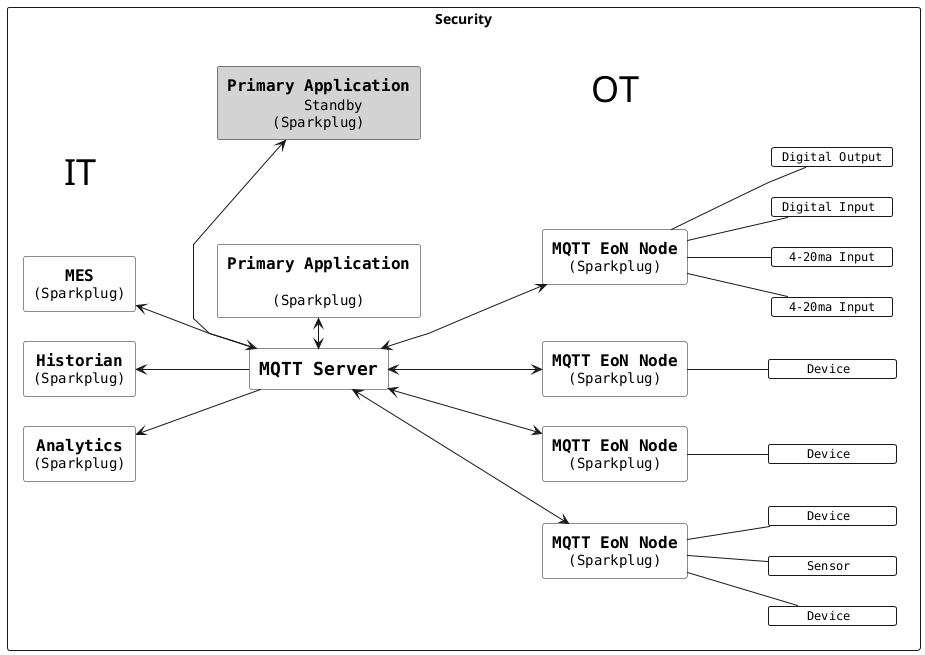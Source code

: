 @startuml
/'
 ' The "left to right direction" directive below changes how the engine renders the diagram. 
 '  
 ' Since the default layout is "top to bottom", we need to specify directions that take into account
 ' the global change in orientation. So, below, "right" means "up" and "up" means "left".
 '
 ' The order of the associations also influences the rendering order.
 '
 ' Unfortunately, the AsciiDoctor PlantUML plugin dfoes not invoke the PlantUMP pre-processor.
 ' The consequence is that we have lots of redundant markup instead of clean procedures below.
 '/
left to right direction 
hide stereotype
skinparam linetype polyline
skinparam nodesep 30
skinparam ranksep 40
skinparam defaultTextAlignment center
skinparam monochrome true

skinparam rectangle {
	BackgroundColor #white
}

skinparam rectangle<<standby>> {
	BackgroundColor #lightgrey
}

skinparam rectangle<<textBlock>> {
	BackgroundColor #white
	BorderThickness 0
	BorderColor transparent
	FontSize 36
	Shadowing false
}

skinparam rectangle<<spacer>> {
	BackgroundColor #white
	FontColor #white
	BorderThickness 0
	BorderColor transparent
	FontSize 36
	Shadowing 0.0
}


skinparam card {
	BackgroundColor #white
    FontSize 12
    BorderThickness 1
    Padding 0
}

skinparam package {
    Style rectangle
}


package "Security" {

	together {
		rectangle SCADA [
			===""Primary Application""
	    	"" ""
			""(Sparkplug)""
		]
		rectangle SCADAStandby<<standby>> [
			===""Primary Application""
	    	""Standby""
			""(Sparkplug)""
		]
		rectangle MQTTServer [
			==""MQTT Server""
		] 
	}
	
	together {
		rectangle MES [
		===""MES""
		""(Sparkplug)""
		]
		rectangle Historian [
		===""Historian""
		""(Sparkplug)""
		]
		rectangle Analytics [
		===""Analytics""
		""(Sparkplug)""
		]
	}
	
	together {
		rectangle Node1 [
		===""MQTT EoN Node""
		""(Sparkplug)""
		]
		
		card Node1Device1 [
			""    Device     ""
		]
		card Node1Sensor1 [
			""    Sensor     ""
		]
		card Node1Device2 [
			""    Device     ""
		]
	}
	
	together {
		rectangle Node2 [
		===""MQTT EoN Node""
		""(Sparkplug)""
		]	
		card Node2Device [
			""    Device     ""
		]
	}
	
	together {
		rectangle Node3 [
		===""MQTT EoN Node""
		""(Sparkplug)""
		]		
		card Node3Device [
			""    Device     ""
		]
	}
	
	together {
		rectangle Node4 [
		===""MQTT EoN Node""
		""(Sparkplug)""
		]
		card Node420maInput1 [
			"" 4-20ma Input ""
		]
		card Node420maInput2 [
			"" 4-20ma Input ""
		]
		card Node4DigitalInput [
			""Digital Input ""
		]
		card Node4DigitalOutput [
			""Digital Output""
		]
	}
	
	together {
		rectangle "OT" <<textBlock>> as OT
     	rectangle "IT" <<textBlock>> as IT
		
	 }
	
	[MQTTServer] <-left--> [SCADAStandby]
	[MQTTServer] <-right--> [SCADA]
	
	[MQTTServer] -up--> [Analytics]
	[MQTTServer] -up--> [Historian]
	[MQTTServer] -up--> [MES]
	
	[MQTTServer] <-down---> [Node1]
	[MQTTServer] <-down---> [Node2]
	[MQTTServer] <-down---> [Node3]
	[MQTTServer] <-down---> [Node4]
	
	[Node1] -down-- [Node1Device1]
	[Node1] -down-- [Node1Sensor1]
	[Node1] -down-- [Node1Device2]
	
	[Node2] -down-- [Node2Device]
	
	[Node3] -down-- [Node3Device]
	
	[Node4] -down-- [Node420maInput1]
	[Node4] -down-- [Node420maInput2]
	[Node4] -down-- [Node4DigitalInput]
	[Node4] -down-- [Node4DigitalOutput]
	
	[OT] -[hidden]up----- [IT]
}

@enduml
